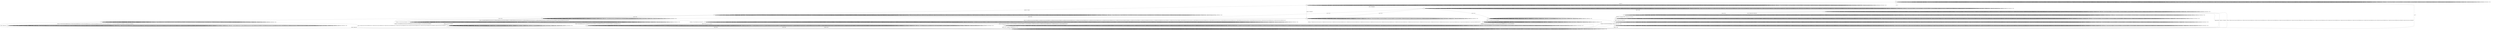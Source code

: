 digraph g {
	edge [lblstyle="above, sloped"];
	s0 [shape="circle" label="0@[()]"];
	s1 [shape="circle" label="1@[()]"];
	s2 [shape="circle" label="2@[()]"];
	s3 [shape="circle" label="3@[()]"];
	s4 [shape="circle" label="4@[()]"];
	s5 [shape="circle" label="5@[()]"];
	s6 [shape="circle" label="6@[()]"];
	s7 [shape="circle" label="7@[()]"];
	s8 [shape="circle" label="8@[()]"];
	s9 [shape="circle" label="9@[()]"];
	s10 [shape="circle" label="10@[()]"];
	s11 [shape="circle" label="11@[()]"];
	s12 [shape="circle" label="12@[()]"];
	s13 [shape="circle" label="13@[()]"];
	s14 [shape="circle" label="14@[()]"];
	s15 [shape="circle" label="15@[()]"];
	s16 [shape="circle" label="16@[()]"];
	s17 [shape="circle" label="17@[()]"];
	s18 [shape="circle" label="18@[()]"];
	s19 [shape="circle" label="19@[()]"];
	s20 [shape="circle" label="20@[()]"];
	s0 -> s0 [label="commandMsg / 1 [((Command))]"];
	s0 -> s0 [label="end / 1 [()]"];
	s0 -> s0 [label="highLevel / 1 [((High))]"];
	s0 -> s0 [label="isLowStop / 1 [((Low))]"];
	s0 -> s0 [label="isMethaneStop / 1 [((MethaneDetect))]"];
	s0 -> s0 [label="isNotReady / 1 [((High))]"];
	s0 -> s0 [label="isNotRunning / 1 [((Low and not Start and not Stop and not MethaneDetect) or (Low and not Start and not Stop and MethaneDetect) or (Low and not Start and Stop and not MethaneDetect) or (Low and not Start and Stop and MethaneDetect and not Low) or (Low and not Start and Stop and MethaneDetect and Start) or (Low and Start and not Stop and not MethaneDetect) or (Low and Start and not Stop and MethaneDetect and not Low) or (Low and Start and not Stop and MethaneDetect and Stop) or (Low and Start and Stop and not MethaneDetect and not Low) or (Low and Start and Stop and not MethaneDetect and MethaneDetect) or (Low and Start and Stop and MethaneDetect) or (MethaneDetect and not Start and not Stop and not Low) or (MethaneDetect and not Start and Stop and not MethaneDetect and not Low) or (MethaneDetect and not Start and Stop and not Low) or (MethaneDetect and Start and not Stop and not MethaneDetect and not Low) or (MethaneDetect and Start and not Stop and not Low) or (MethaneDetect and Start and Stop and not MethaneDetect and not Low) or (Start and not Stop and not MethaneDetect and not Low) or (Start and Stop and not Start and not MethaneDetect and not Low) or (Start and Stop and not MethaneDetect and not Low) or (Stop and not Start and not MethaneDetect and not Low))]"];
	s0 -> s0 [label="isReady / 1 [((High and not Start) or (High and Start))]"];
	s0 -> s0 [label="isRunning / 1 [((High and not Start and not Stop and not MethaneDetect and not Low) or (High and not Start and not Stop and not MethaneDetect and Low) or (High and not Start and not Stop and MethaneDetect and not Low) or (High and not Start and not Stop and MethaneDetect and Low) or (High and not Start and Stop and not MethaneDetect and not Low) or (High and not Start and Stop and not MethaneDetect and Low) or (High and not Start and Stop and MethaneDetect and not Low) or (High and not Start and Stop and MethaneDetect and Low and Start) or (High and Start and not Stop and not MethaneDetect and not Low) or (High and Start and not Stop and not MethaneDetect and Low) or (High and Start and not Stop and MethaneDetect and not Low) or (High and Start and not Stop and MethaneDetect and Low and Stop) or (High and Start and Stop and not MethaneDetect and not Low) or (High and Start and Stop and not MethaneDetect and Low and MethaneDetect) or (High and Start and Stop and Low and MethaneDetect))]"];
	s0 -> s0 [label="isStopped / 1 [((High))]"];
	s0 -> s0 [label="levelMsg / 1 [((WaterRegulation))]"];
	s0 -> s0 [label="lowLevel / 1 [((Low))]"];
	s0 -> s0 [label="palarmMsg / 1 [((MethaneDetect))]"];
	s0 -> s0 [label="pumpStart / 1 [((High))]"];
	s0 -> s0 [label="pumpStop / 1 [((Low and not Stop and not MethaneDetect) or (Low and not Stop and MethaneDetect) or (Low and Stop and not MethaneDetect) or (Low and Stop and MethaneDetect) or (MethaneDetect and not Stop and not Low) or (MethaneDetect and Stop and not MethaneDetect and not Low) or (MethaneDetect and Stop and not Low) or (Stop and not MethaneDetect and not Low))]"];
	s0 -> s1 [label="receiveMsg / 0 [()]"];
	s0 -> s0 [label="setLowStop / 1 [((Low))]"];
	s0 -> s0 [label="setMethaneStop / 1 [((MethaneDetect))]"];
	s0 -> s0 [label="setReady / 1 [((High and not Start) or (High and Start))]"];
	s0 -> s0 [label="setRunning / 1 [((High))]"];
	s0 -> s0 [label="setStop / 1 [((Stop))]"];
	s0 -> s0 [label="startCmd / 1 [((Start))]"];
	s0 -> s0 [label="stopCmd / 1 [((Stop))]"];
	s1 -> s2 [label="commandMsg / 0 [((Command))]"];
	s1 -> s1 [label="end / 1 [()]"];
	s1 -> s1 [label="highLevel / 1 [((High))]"];
	s1 -> s1 [label="isLowStop / 1 [((Low))]"];
	s1 -> s1 [label="isMethaneStop / 1 [((MethaneDetect))]"];
	s1 -> s1 [label="isNotReady / 1 [((High))]"];
	s1 -> s1 [label="isNotRunning / 1 [((Low and not Start and not Stop and not MethaneDetect) or (Low and not Start and not Stop and MethaneDetect) or (Low and not Start and Stop and not MethaneDetect) or (Low and not Start and Stop and MethaneDetect and not Low) or (Low and not Start and Stop and MethaneDetect and Start) or (Low and Start and not Stop and not MethaneDetect) or (Low and Start and not Stop and MethaneDetect and not Low) or (Low and Start and not Stop and MethaneDetect and Stop) or (Low and Start and Stop and not MethaneDetect and not Low) or (Low and Start and Stop and not MethaneDetect and MethaneDetect) or (Low and Start and Stop and MethaneDetect) or (MethaneDetect and not Start and not Stop and not Low) or (MethaneDetect and not Start and Stop and not MethaneDetect and not Low) or (MethaneDetect and not Start and Stop and not Low) or (MethaneDetect and Start and not Stop and not MethaneDetect and not Low) or (MethaneDetect and Start and not Stop and not Low) or (MethaneDetect and Start and Stop and not MethaneDetect and not Low) or (Start and not Stop and not MethaneDetect and not Low) or (Start and Stop and not Start and not MethaneDetect and not Low) or (Start and Stop and not MethaneDetect and not Low) or (Stop and not Start and not MethaneDetect and not Low))]"];
	s1 -> s1 [label="isReady / 1 [((High and not Start) or (High and Start))]"];
	s1 -> s1 [label="isRunning / 1 [((High and not Start and not Stop and not MethaneDetect and not Low) or (High and not Start and not Stop and not MethaneDetect and Low) or (High and not Start and not Stop and MethaneDetect and not Low) or (High and not Start and not Stop and MethaneDetect and Low) or (High and not Start and Stop and not MethaneDetect and not Low) or (High and not Start and Stop and not MethaneDetect and Low) or (High and not Start and Stop and MethaneDetect and not Low) or (High and not Start and Stop and MethaneDetect and Low and Start) or (High and Start and not Stop and not MethaneDetect and not Low) or (High and Start and not Stop and not MethaneDetect and Low) or (High and Start and not Stop and MethaneDetect and not Low) or (High and Start and not Stop and MethaneDetect and Low and Stop) or (High and Start and Stop and not MethaneDetect and not Low) or (High and Start and Stop and not MethaneDetect and Low and MethaneDetect) or (High and Start and Stop and Low and MethaneDetect))]"];
	s1 -> s1 [label="isStopped / 1 [((High))]"];
	s1 -> s3 [label="levelMsg / 0 [((WaterRegulation))]"];
	s1 -> s1 [label="lowLevel / 1 [((Low))]"];
	s1 -> s4 [label="palarmMsg / 0 [((MethaneDetect))]"];
	s1 -> s1 [label="pumpStart / 1 [((High))]"];
	s1 -> s1 [label="pumpStop / 1 [((Low and not Stop and not MethaneDetect) or (Low and not Stop and MethaneDetect) or (Low and Stop and not MethaneDetect) or (Low and Stop and MethaneDetect) or (MethaneDetect and not Stop and not Low) or (MethaneDetect and Stop and not MethaneDetect and not Low) or (MethaneDetect and Stop and not Low) or (Stop and not MethaneDetect and not Low))]"];
	s1 -> s1 [label="receiveMsg / 1 [()]"];
	s1 -> s1 [label="setLowStop / 1 [((Low))]"];
	s1 -> s1 [label="setMethaneStop / 1 [((MethaneDetect))]"];
	s1 -> s1 [label="setReady / 1 [((High and not Start) or (High and Start))]"];
	s1 -> s1 [label="setRunning / 1 [((High))]"];
	s1 -> s1 [label="setStop / 1 [((Stop))]"];
	s1 -> s1 [label="startCmd / 1 [((Start))]"];
	s1 -> s1 [label="stopCmd / 1 [((Stop))]"];
	s2 -> s2 [label="commandMsg / 1 [((Command))]"];
	s2 -> s2 [label="end / 1 [()]"];
	s2 -> s2 [label="highLevel / 1 [((High))]"];
	s2 -> s2 [label="isLowStop / 1 [((Low))]"];
	s2 -> s2 [label="isMethaneStop / 1 [((MethaneDetect))]"];
	s2 -> s2 [label="isNotReady / 1 [((High))]"];
	s2 -> s2 [label="isNotRunning / 1 [((Start and not Stop and not MethaneDetect and not Low) or (Start and not Stop and not MethaneDetect and Low) or (Start and not Stop and MethaneDetect and not Low) or (Start and not Stop and MethaneDetect and Low and Stop) or (Start and Stop and not Start and not MethaneDetect and not Low) or (Start and Stop and not Start and not MethaneDetect and Low) or (Start and Stop and not Start and MethaneDetect and not Low) or (Start and Stop and not Start and MethaneDetect and Low) or (Start and Stop and not MethaneDetect and not Low) or (Start and Stop and not MethaneDetect and Low and MethaneDetect) or (Start and Stop and Low and MethaneDetect) or (Stop and not Start and not MethaneDetect and not Low) or (Stop and not Start and not MethaneDetect and Low) or (Stop and not Start and MethaneDetect and not Low))]"];
	s2 -> s2 [label="isReady / 1 [((High and Start) or (High and not Start))]"];
	s2 -> s2 [label="isRunning / 1 [((High and Start and not Stop and not MethaneDetect and not Low) or (High and Start and not Stop and not MethaneDetect and Low) or (High and Start and not Stop and MethaneDetect and not Low) or (High and Start and not Stop and MethaneDetect and Low and Stop) or (High and Start and Stop and not Start and not MethaneDetect and not Low) or (High and Start and Stop and not Start and not MethaneDetect and Low) or (High and Start and Stop and not Start and MethaneDetect and not Low) or (High and Start and Stop and not Start and MethaneDetect and Low) or (High and Start and Stop and not MethaneDetect and not Low) or (High and Start and Stop and not MethaneDetect and Low and MethaneDetect) or (High and Start and Stop and Low and MethaneDetect) or (High and Stop and not Start and not MethaneDetect and not Low) or (High and Stop and not Start and not MethaneDetect and Low) or (High and Stop and not Start and MethaneDetect and not Low))]"];
	s2 -> s2 [label="isStopped / 1 [((High))]"];
	s2 -> s2 [label="levelMsg / 1 [((WaterRegulation))]"];
	s2 -> s2 [label="lowLevel / 1 [((Low))]"];
	s2 -> s2 [label="palarmMsg / 1 [((MethaneDetect))]"];
	s2 -> s2 [label="pumpStart / 1 [((High))]"];
	s2 -> s2 [label="pumpStop / 1 [((Stop and not MethaneDetect and not Low) or (Stop and not MethaneDetect and Low) or (Stop and MethaneDetect and not Stop and not Low) or (Stop and MethaneDetect and not Stop and Low) or (Stop and MethaneDetect and not Low) or (Stop and MethaneDetect and Low) or (MethaneDetect and not Stop and not Low) or (MethaneDetect and not Stop and Low and not MethaneDetect) or (Low and not Stop and not MethaneDetect))]"];
	s2 -> s2 [label="receiveMsg / 1 [()]"];
	s2 -> s2 [label="setLowStop / 1 [((Low))]"];
	s2 -> s2 [label="setMethaneStop / 1 [((MethaneDetect))]"];
	s2 -> s2 [label="setReady / 1 [((High and Start) or (High and not Start))]"];
	s2 -> s2 [label="setRunning / 1 [((High))]"];
	s2 -> s2 [label="setStop / 1 [((Stop))]"];
	s2 -> s5 [label="startCmd / 0 [((Start))]"];
	s2 -> s6 [label="stopCmd / 0 [((Stop))]"];
	s2 -> s4 [label="stopCmd / 0 [((Stop))]"];
	s3 -> s3 [label="commandMsg / 1 [((Command))]"];
	s3 -> s3 [label="end / 1 [()]"];
	s3 -> s0 [label="end / 0 [()]"];
	s3 -> s7 [label="highLevel / 0 [((High))]"];
	s3 -> s3 [label="isLowStop / 1 [((Low))]"];
	s3 -> s3 [label="isMethaneStop / 1 [((MethaneDetect))]"];
	s3 -> s3 [label="isNotReady / 1 [((High))]"];
	s3 -> s3 [label="isNotRunning / 1 [((Low and not Start and not Stop and not MethaneDetect) or (Low and not Start and not Stop and MethaneDetect) or (Low and not Start and Stop and not MethaneDetect) or (Low and not Start and Stop and MethaneDetect and not Low) or (Low and not Start and Stop and MethaneDetect and Start) or (Low and Start and not Stop and not MethaneDetect) or (Low and Start and not Stop and MethaneDetect and not Low) or (Low and Start and not Stop and MethaneDetect and Stop) or (Low and Start and Stop and not MethaneDetect and not Low) or (Low and Start and Stop and not MethaneDetect and MethaneDetect) or (Low and Start and Stop and MethaneDetect) or (MethaneDetect and not Start and not Stop and not Low) or (MethaneDetect and not Start and Stop and not MethaneDetect and not Low) or (MethaneDetect and not Start and Stop and not Low) or (MethaneDetect and Start and not Stop and not MethaneDetect and not Low) or (MethaneDetect and Start and not Stop and not Low) or (MethaneDetect and Start and Stop and not MethaneDetect and not Low) or (Start and not Stop and not MethaneDetect and not Low) or (Start and Stop and not Start and not MethaneDetect and not Low) or (Start and Stop and not MethaneDetect and not Low) or (Stop and not Start and not MethaneDetect and not Low))]"];
	s3 -> s3 [label="isReady / 1 [((High and not Start) or (High and Start))]"];
	s3 -> s3 [label="isRunning / 1 [((High and not Start and not Stop and not MethaneDetect and not Low) or (High and not Start and not Stop and not MethaneDetect and Low) or (High and not Start and not Stop and MethaneDetect and not Low) or (High and not Start and not Stop and MethaneDetect and Low) or (High and not Start and Stop and not MethaneDetect and not Low) or (High and not Start and Stop and not MethaneDetect and Low) or (High and not Start and Stop and MethaneDetect and not Low) or (High and not Start and Stop and MethaneDetect and Low and Start) or (High and Start and not Stop and not MethaneDetect and not Low) or (High and Start and not Stop and not MethaneDetect and Low) or (High and Start and not Stop and MethaneDetect and not Low) or (High and Start and not Stop and MethaneDetect and Low and Stop) or (High and Start and Stop and not MethaneDetect and not Low) or (High and Start and Stop and not MethaneDetect and Low and MethaneDetect) or (High and Start and Stop and Low and MethaneDetect))]"];
	s3 -> s3 [label="isStopped / 1 [((High))]"];
	s3 -> s3 [label="levelMsg / 1 [((WaterRegulation))]"];
	s3 -> s6 [label="lowLevel / 0 [((Low))]"];
	s3 -> s8 [label="lowLevel / 0 [((Low))]"];
	s3 -> s4 [label="lowLevel / 0 [((Low))]"];
	s3 -> s3 [label="palarmMsg / 1 [((MethaneDetect))]"];
	s3 -> s3 [label="pumpStart / 1 [((High))]"];
	s3 -> s3 [label="pumpStop / 1 [((Low and not Stop and not MethaneDetect) or (Low and not Stop and MethaneDetect) or (Low and Stop and not MethaneDetect) or (Low and Stop and MethaneDetect) or (MethaneDetect and not Stop and not Low) or (MethaneDetect and Stop and not MethaneDetect and not Low) or (MethaneDetect and Stop and not Low) or (Stop and not MethaneDetect and not Low))]"];
	s3 -> s3 [label="receiveMsg / 1 [()]"];
	s3 -> s3 [label="setLowStop / 1 [((Low))]"];
	s3 -> s3 [label="setMethaneStop / 1 [((MethaneDetect))]"];
	s3 -> s3 [label="setReady / 1 [((High and not Start) or (High and Start))]"];
	s3 -> s3 [label="setRunning / 1 [((High))]"];
	s3 -> s3 [label="setStop / 1 [((Stop))]"];
	s3 -> s3 [label="startCmd / 1 [((Start))]"];
	s3 -> s3 [label="stopCmd / 1 [((Stop))]"];
	s4 -> s4 [label="commandMsg / 1 [((Command))]"];
	s4 -> s4 [label="end / 1 [()]"];
	s4 -> s4 [label="highLevel / 1 [((High))]"];
	s4 -> s4 [label="isLowStop / 1 [((Low))]"];
	s4 -> s4 [label="isMethaneStop / 1 [((MethaneDetect))]"];
	s4 -> s4 [label="isNotReady / 1 [((High))]"];
	s4 -> s10 [label="isNotRunning / 0 [((MethaneDetect and not Start and not Stop and not Low) or (MethaneDetect and not Start and not Stop and Low) or (MethaneDetect and not Start and Stop and not MethaneDetect and not Low) or (MethaneDetect and not Start and Stop and not MethaneDetect and Low) or (MethaneDetect and not Start and Stop and not Low) or (MethaneDetect and not Start and Stop and Low and Start) or (MethaneDetect and Start and Stop and not MethaneDetect and not Low) or (MethaneDetect and Start and Stop and not MethaneDetect and Low) or (MethaneDetect and Start and Stop and not Stop and not Low) or (MethaneDetect and Start and Stop and not Stop and Low) or (MethaneDetect and Start and Stop and Low) or (MethaneDetect and Start and not Stop and not Low) or (Stop and not Start and not MethaneDetect and not Low) or (Stop and not Start and not MethaneDetect and Low) or (Stop and Start and not MethaneDetect and not Low))]"];
	s4 -> s9 [label="isNotRunning / 0 [((Low and not Start and not Stop and not MethaneDetect) or (Low and Start and not Stop and not MethaneDetect))]"];
	s4 -> s4 [label="isReady / 1 [((High and not Start) or (High and Start))]"];
	s4 -> s11 [label="isRunning / 0 [((Low and High and not Start and not Stop and not MethaneDetect) or (Low and High and not Start and not Stop and MethaneDetect) or (Low and High and not Start and Stop and not MethaneDetect) or (Low and High and not Start and Stop and MethaneDetect and not Low) or (Low and High and not Start and Stop and MethaneDetect and Start) or (Low and High and Start and Stop and not MethaneDetect and not Low) or (Low and High and Start and Stop and not MethaneDetect and not Stop) or (Low and High and Start and Stop and not MethaneDetect and MethaneDetect) or (Low and High and Start and Stop and MethaneDetect) or (Low and High and Start and MethaneDetect and not Stop and not Low) or (Low and High and Start and MethaneDetect and not Stop and not MethaneDetect) or (Low and High and Start and not Stop and not MethaneDetect) or (High and MethaneDetect and not Start and not Stop and not Low) or (High and MethaneDetect and not Start and Stop and not MethaneDetect and not Low) or (High and MethaneDetect and not Start and Stop and not Low) or (High and MethaneDetect and Start and Stop and not MethaneDetect and not Low) or (High and MethaneDetect and Start and Stop and not Stop and not Low) or (High and MethaneDetect and Start and not Stop and not Low) or (High and Stop and not Start and not MethaneDetect and not Low) or (High and Stop and Start and not MethaneDetect and not Low))]"];
	s4 -> s4 [label="isStopped / 1 [((High))]"];
	s4 -> s4 [label="levelMsg / 1 [((WaterRegulation))]"];
	s4 -> s4 [label="lowLevel / 1 [((Low))]"];
	s4 -> s4 [label="palarmMsg / 1 [((MethaneDetect))]"];
	s4 -> s4 [label="pumpStart / 1 [((High))]"];
	s4 -> s4 [label="pumpStop / 1 [((Low and not Stop and not MethaneDetect) or (Low and not Stop and MethaneDetect) or (Low and Stop and not MethaneDetect) or (Low and Stop and MethaneDetect) or (MethaneDetect and not Stop and not Low) or (MethaneDetect and Stop and not MethaneDetect and not Low) or (MethaneDetect and Stop and not Low) or (Stop and not MethaneDetect and not Low))]"];
	s4 -> s4 [label="receiveMsg / 1 [()]"];
	s4 -> s4 [label="setLowStop / 1 [((Low))]"];
	s4 -> s4 [label="setMethaneStop / 1 [((MethaneDetect))]"];
	s4 -> s4 [label="setReady / 1 [((High and not Start) or (High and Start))]"];
	s4 -> s4 [label="setRunning / 1 [((High))]"];
	s4 -> s4 [label="setStop / 1 [((Stop))]"];
	s4 -> s4 [label="startCmd / 1 [((Start))]"];
	s4 -> s4 [label="stopCmd / 1 [((Stop))]"];
	s5 -> s5 [label="commandMsg / 1 [((Command))]"];
	s5 -> s5 [label="end / 1 [()]"];
	s5 -> s5 [label="highLevel / 1 [((High))]"];
	s5 -> s5 [label="isLowStop / 1 [((Low))]"];
	s5 -> s5 [label="isMethaneStop / 1 [((MethaneDetect))]"];
	s5 -> s5 [label="isNotReady / 1 [((High))]"];
	s5 -> s12 [label="isNotRunning / 0 [((Start and not Stop and not MethaneDetect and not Low) or (Start and not Stop and not MethaneDetect and Low) or (Start and not Stop and MethaneDetect and not Low) or (Start and not Stop and MethaneDetect and Low and Stop) or (Start and Stop and not MethaneDetect and not Low) or (Start and Stop and not MethaneDetect and Low and MethaneDetect) or (Start and Stop and Low and MethaneDetect))]"];
	s5 -> s9 [label="isReady / 0 [((High and Start))]"];
	s5 -> s9 [label="isRunning / 0 [((High and Start and not Stop and not MethaneDetect and not Low) or (High and Start and not Stop and not MethaneDetect and Low) or (High and Start and not Stop and MethaneDetect and not Low) or (High and Start and not Stop and MethaneDetect and Low and Stop) or (High and Start and Stop and not MethaneDetect and not Low) or (High and Start and Stop and not MethaneDetect and Low and MethaneDetect) or (High and Start and Stop and Low and MethaneDetect))]"];
	s5 -> s5 [label="isStopped / 1 [((High))]"];
	s5 -> s5 [label="levelMsg / 1 [((WaterRegulation))]"];
	s5 -> s5 [label="lowLevel / 1 [((Low))]"];
	s5 -> s5 [label="palarmMsg / 1 [((MethaneDetect))]"];
	s5 -> s5 [label="pumpStart / 1 [((High))]"];
	s5 -> s5 [label="pumpStop / 1 [((Stop and not MethaneDetect and not Low) or (Stop and not MethaneDetect and Low and not Stop) or (Stop and not MethaneDetect and Low and MethaneDetect) or (Stop and MethaneDetect and not Stop and not Low) or (Stop and MethaneDetect and not Stop and Low) or (Stop and MethaneDetect and Low) or (MethaneDetect and not Stop and not Low) or (MethaneDetect and not Stop and Low and not MethaneDetect) or (Low and not Stop and not MethaneDetect))]"];
	s5 -> s5 [label="receiveMsg / 1 [()]"];
	s5 -> s5 [label="setLowStop / 1 [((Low))]"];
	s5 -> s5 [label="setMethaneStop / 1 [((MethaneDetect))]"];
	s5 -> s5 [label="setReady / 1 [((High and Start))]"];
	s5 -> s5 [label="setRunning / 1 [((High))]"];
	s5 -> s5 [label="setStop / 1 [((Stop))]"];
	s5 -> s5 [label="startCmd / 1 [((Start))]"];
	s5 -> s5 [label="stopCmd / 1 [((Stop))]"];
	s6 -> s6 [label="commandMsg / 1 [((Command))]"];
	s6 -> s6 [label="end / 1 [()]"];
	s6 -> s6 [label="highLevel / 1 [((High))]"];
	s6 -> s6 [label="isLowStop / 1 [((Low))]"];
	s6 -> s6 [label="isMethaneStop / 1 [((MethaneDetect))]"];
	s6 -> s6 [label="isNotReady / 1 [((High))]"];
	s6 -> s13 [label="isNotRunning / 0 [((Stop and MethaneDetect and not Start and not Low))]"];
	s6 -> s14 [label="isNotRunning / 0 [((Low and Start and Stop and MethaneDetect))]"];
	s6 -> s9 [label="isNotRunning / 0 [((Low and MethaneDetect and not Start and not Stop) or (Low and MethaneDetect and not Start and Stop and not MethaneDetect) or (Low and Stop and not Start and not MethaneDetect))]"];
	s6 -> s6 [label="isReady / 1 [((High and not Start) or (High and Start))]"];
	s6 -> s15 [label="isRunning / 0 [((Low and High and MethaneDetect and not Start and not Stop) or (Low and High and MethaneDetect and not Start and Stop and not MethaneDetect) or (Low and High and MethaneDetect and not Start and Stop and not Low) or (Low and High and MethaneDetect and not Start and Stop and Start) or (Low and High and MethaneDetect and Start and Stop) or (Low and High and Stop and not Start and not MethaneDetect) or (High and Stop and MethaneDetect and not Start and not Low))]"];
	s6 -> s6 [label="isStopped / 1 [((High))]"];
	s6 -> s6 [label="levelMsg / 1 [((WaterRegulation))]"];
	s6 -> s6 [label="lowLevel / 1 [((Low))]"];
	s6 -> s6 [label="palarmMsg / 1 [((MethaneDetect))]"];
	s6 -> s6 [label="pumpStart / 1 [((High))]"];
	s6 -> s6 [label="pumpStop / 1 [((Low and MethaneDetect and not Stop) or (Low and MethaneDetect and Stop) or (Low and Stop and not MethaneDetect) or (Stop and MethaneDetect and not Low))]"];
	s6 -> s6 [label="receiveMsg / 1 [()]"];
	s6 -> s6 [label="setLowStop / 1 [((Low))]"];
	s6 -> s6 [label="setMethaneStop / 1 [((MethaneDetect))]"];
	s6 -> s6 [label="setReady / 1 [((High and not Start) or (High and Start))]"];
	s6 -> s6 [label="setRunning / 1 [((High))]"];
	s6 -> s6 [label="setStop / 1 [((Stop))]"];
	s6 -> s6 [label="startCmd / 1 [((Start))]"];
	s6 -> s6 [label="stopCmd / 1 [((Stop))]"];
	s7 -> s7 [label="commandMsg / 1 [((Command))]"];
	s7 -> s7 [label="end / 1 [()]"];
	s7 -> s7 [label="highLevel / 1 [((High))]"];
	s7 -> s16 [label="isLowStop / 0 [((Low))]"];
	s7 -> s9 [label="isMethaneStop / 0 [((MethaneDetect))]"];
	s7 -> s7 [label="isNotReady / 1 [((High))]"];
	s7 -> s7 [label="isNotRunning / 1 [((Low and not Start and not Stop and not MethaneDetect) or (Low and not Start and not Stop and MethaneDetect) or (Low and not Start and Stop and not MethaneDetect) or (Low and not Start and Stop and MethaneDetect and not Low) or (Low and not Start and Stop and MethaneDetect and Start) or (Low and Start and not Stop and not MethaneDetect) or (Low and Start and not Stop and MethaneDetect and not Low) or (Low and Start and not Stop and MethaneDetect and Stop) or (Low and Start and Stop and not MethaneDetect and not Low) or (Low and Start and Stop and not MethaneDetect and MethaneDetect) or (Low and Start and Stop and MethaneDetect) or (MethaneDetect and not Start and not Stop and not Low) or (MethaneDetect and not Start and Stop and not MethaneDetect and not Low) or (MethaneDetect and not Start and Stop and not Low) or (MethaneDetect and Start and not Stop and not MethaneDetect and not Low) or (MethaneDetect and Start and not Stop and not Low) or (MethaneDetect and Start and Stop and not MethaneDetect and not Low) or (Start and not Stop and not MethaneDetect and not Low) or (Start and Stop and not Start and not MethaneDetect and not Low) or (Start and Stop and not MethaneDetect and not Low) or (Stop and not Start and not MethaneDetect and not Low))]"];
	s7 -> s16 [label="isReady / 0 [((High and not Start) or (High and Start))]"];
	s7 -> s9 [label="isRunning / 0 [((High and not Start and not Stop and not MethaneDetect and not Low) or (High and not Start and not Stop and not MethaneDetect and Low) or (High and not Start and not Stop and MethaneDetect and not Low) or (High and not Start and not Stop and MethaneDetect and Low) or (High and not Start and Stop and not MethaneDetect and not Low) or (High and not Start and Stop and not MethaneDetect and Low) or (High and not Start and Stop and MethaneDetect and not Low) or (High and not Start and Stop and MethaneDetect and Low and Start) or (High and Start and not Stop and not MethaneDetect and not Low) or (High and Start and not Stop and not MethaneDetect and Low) or (High and Start and not Stop and MethaneDetect and not Low) or (High and Start and not Stop and MethaneDetect and Low and Stop) or (High and Start and Stop and not MethaneDetect and not Low) or (High and Start and Stop and not MethaneDetect and Low and MethaneDetect) or (High and Start and Stop and Low and MethaneDetect))]"];
	s7 -> s9 [label="isStopped / 0 [((High))]"];
	s7 -> s7 [label="levelMsg / 1 [((WaterRegulation))]"];
	s7 -> s7 [label="lowLevel / 1 [((Low))]"];
	s7 -> s7 [label="palarmMsg / 1 [((MethaneDetect))]"];
	s7 -> s7 [label="pumpStart / 1 [((High))]"];
	s7 -> s7 [label="pumpStop / 1 [((Low and not Stop and not MethaneDetect) or (Low and not Stop and MethaneDetect) or (Low and Stop and not MethaneDetect) or (Low and Stop and MethaneDetect) or (MethaneDetect and not Stop and not Low) or (MethaneDetect and Stop and not MethaneDetect and not Low) or (MethaneDetect and Stop and not Low) or (Stop and not MethaneDetect and not Low))]"];
	s7 -> s7 [label="receiveMsg / 1 [()]"];
	s7 -> s7 [label="setLowStop / 1 [((Low))]"];
	s7 -> s7 [label="setMethaneStop / 1 [((MethaneDetect))]"];
	s7 -> s7 [label="setReady / 1 [((High and not Start) or (High and Start))]"];
	s7 -> s7 [label="setRunning / 1 [((High))]"];
	s7 -> s7 [label="setStop / 1 [((Stop))]"];
	s7 -> s7 [label="startCmd / 1 [((Start))]"];
	s7 -> s7 [label="stopCmd / 1 [((Stop))]"];
	s8 -> s8 [label="commandMsg / 1 [((Command))]"];
	s8 -> s8 [label="end / 1 [()]"];
	s8 -> s8 [label="highLevel / 1 [((High))]"];
	s8 -> s8 [label="isLowStop / 1 [((Low))]"];
	s8 -> s8 [label="isMethaneStop / 1 [((MethaneDetect))]"];
	s8 -> s8 [label="isNotReady / 1 [((High))]"];
	s8 -> s9 [label="isNotRunning / 0 [((Low and Start and Stop and MethaneDetect))]"];
	s8 -> s8 [label="isReady / 1 [((High and Start))]"];
	s8 -> s20 [label="isRunning / 0 [((Low and High and Start and Stop and MethaneDetect))]"];
	s8 -> s8 [label="isStopped / 1 [((High))]"];
	s8 -> s8 [label="levelMsg / 1 [((WaterRegulation))]"];
	s8 -> s8 [label="lowLevel / 1 [((Low))]"];
	s8 -> s8 [label="palarmMsg / 1 [((MethaneDetect))]"];
	s8 -> s8 [label="pumpStart / 1 [((High))]"];
	s8 -> s8 [label="pumpStop / 1 [((Low and Stop and MethaneDetect))]"];
	s8 -> s8 [label="receiveMsg / 1 [()]"];
	s8 -> s8 [label="setLowStop / 1 [((Low))]"];
	s8 -> s8 [label="setMethaneStop / 1 [((MethaneDetect))]"];
	s8 -> s8 [label="setReady / 1 [((High and Start))]"];
	s8 -> s8 [label="setRunning / 1 [((High))]"];
	s8 -> s8 [label="setStop / 1 [((Stop))]"];
	s8 -> s8 [label="startCmd / 1 [((Start))]"];
	s8 -> s8 [label="stopCmd / 1 [((Stop))]"];
	s9 -> s9 [label="commandMsg / 1 [((Command))]"];
	s9 -> s0 [label="end / 0 [()]"];
	s9 -> s9 [label="highLevel / 1 [((High))]"];
	s9 -> s9 [label="isLowStop / 1 [((Low))]"];
	s9 -> s9 [label="isMethaneStop / 1 [((MethaneDetect))]"];
	s9 -> s9 [label="isNotReady / 1 [((High))]"];
	s9 -> s9 [label="isNotRunning / 1 [((Low and not Start and not Stop and not MethaneDetect) or (Low and not Start and not Stop and MethaneDetect) or (Low and not Start and Stop and not MethaneDetect) or (Low and not Start and Stop and MethaneDetect and not Low) or (Low and not Start and Stop and MethaneDetect and Start) or (Low and Start and not Stop and not MethaneDetect) or (Low and Start and not Stop and MethaneDetect and not Low) or (Low and Start and not Stop and MethaneDetect and Stop) or (Low and Start and Stop and not MethaneDetect and not Low) or (Low and Start and Stop and not MethaneDetect and MethaneDetect) or (Low and Start and Stop and MethaneDetect) or (MethaneDetect and not Start and not Stop and not Low) or (MethaneDetect and not Start and Stop and not MethaneDetect and not Low) or (MethaneDetect and not Start and Stop and not Low) or (MethaneDetect and Start and not Stop and not MethaneDetect and not Low) or (MethaneDetect and Start and not Stop and not Low) or (MethaneDetect and Start and Stop and not MethaneDetect and not Low) or (Start and not Stop and not MethaneDetect and not Low) or (Start and Stop and not Start and not MethaneDetect and not Low) or (Start and Stop and not MethaneDetect and not Low) or (Stop and not Start and not MethaneDetect and not Low))]"];
	s9 -> s9 [label="isReady / 1 [((High and not Start) or (High and Start))]"];
	s9 -> s9 [label="isRunning / 1 [((High and not Start and not Stop and not MethaneDetect and not Low) or (High and not Start and not Stop and not MethaneDetect and Low) or (High and not Start and not Stop and MethaneDetect and not Low) or (High and not Start and not Stop and MethaneDetect and Low) or (High and not Start and Stop and not MethaneDetect and not Low) or (High and not Start and Stop and not MethaneDetect and Low) or (High and not Start and Stop and MethaneDetect and not Low) or (High and not Start and Stop and MethaneDetect and Low and Start) or (High and Start and not Stop and not MethaneDetect and not Low) or (High and Start and not Stop and not MethaneDetect and Low) or (High and Start and not Stop and MethaneDetect and not Low) or (High and Start and not Stop and MethaneDetect and Low and Stop) or (High and Start and Stop and not MethaneDetect and not Low) or (High and Start and Stop and not MethaneDetect and Low and MethaneDetect) or (High and Start and Stop and Low and MethaneDetect))]"];
	s9 -> s9 [label="isStopped / 1 [((High))]"];
	s9 -> s9 [label="levelMsg / 1 [((WaterRegulation))]"];
	s9 -> s9 [label="lowLevel / 1 [((Low))]"];
	s9 -> s9 [label="palarmMsg / 1 [((MethaneDetect))]"];
	s9 -> s9 [label="pumpStart / 1 [((High))]"];
	s9 -> s9 [label="pumpStop / 1 [((Low and not Stop and not MethaneDetect) or (Low and not Stop and MethaneDetect) or (Low and Stop and not MethaneDetect) or (Low and Stop and MethaneDetect) or (MethaneDetect and not Stop and not Low) or (MethaneDetect and Stop and not MethaneDetect and not Low) or (MethaneDetect and Stop and not Low) or (Stop and not MethaneDetect and not Low))]"];
	s9 -> s9 [label="receiveMsg / 1 [()]"];
	s9 -> s9 [label="setLowStop / 1 [((Low))]"];
	s9 -> s9 [label="setMethaneStop / 1 [((MethaneDetect))]"];
	s9 -> s9 [label="setReady / 1 [((High and not Start) or (High and Start))]"];
	s9 -> s9 [label="setRunning / 1 [((High))]"];
	s9 -> s9 [label="setStop / 1 [((Stop))]"];
	s9 -> s9 [label="startCmd / 1 [((Start))]"];
	s9 -> s9 [label="stopCmd / 1 [((Stop))]"];
	s10 -> s10 [label="commandMsg / 1 [((Command))]"];
	s10 -> s10 [label="end / 1 [()]"];
	s10 -> s10 [label="highLevel / 1 [((High))]"];
	s10 -> s10 [label="isLowStop / 1 [((Low))]"];
	s10 -> s10 [label="isMethaneStop / 1 [((MethaneDetect))]"];
	s10 -> s10 [label="isNotReady / 1 [((High))]"];
	s10 -> s10 [label="isNotRunning / 1 [((Low and not Start and not Stop and not MethaneDetect) or (Low and not Start and not Stop and MethaneDetect) or (Low and not Start and Stop and not MethaneDetect) or (Low and not Start and Stop and MethaneDetect and not Low) or (Low and not Start and Stop and MethaneDetect and Start) or (Low and Start and Stop and not MethaneDetect and not Low) or (Low and Start and Stop and not MethaneDetect and MethaneDetect) or (Low and Start and Stop and MethaneDetect) or (Low and Start and MethaneDetect and not Stop and not Low) or (MethaneDetect and not Start and not Stop and not Low) or (MethaneDetect and not Start and Stop and not MethaneDetect and not Low) or (MethaneDetect and not Start and Stop and not Low) or (MethaneDetect and Start and Stop and not MethaneDetect and not Low) or (MethaneDetect and Start and Stop and not Stop and not Low) or (MethaneDetect and Start and not Stop and not Low) or (Stop and not Start and not MethaneDetect and not Low) or (Stop and Start and not MethaneDetect and not Low))]"];
	s10 -> s10 [label="isReady / 1 [((High and not Start) or (High and Start))]"];
	s10 -> s10 [label="isRunning / 1 [((Low and High and not Start and not Stop and not MethaneDetect) or (Low and High and not Start and not Stop and MethaneDetect) or (Low and High and not Start and Stop and not MethaneDetect) or (Low and High and not Start and Stop and MethaneDetect and not Low) or (Low and High and not Start and Stop and MethaneDetect and Start) or (Low and High and Start and Stop and not MethaneDetect and not Low) or (Low and High and Start and Stop and not MethaneDetect and MethaneDetect) or (Low and High and Start and Stop and MethaneDetect) or (Low and High and Start and MethaneDetect and not Stop and not Low) or (High and MethaneDetect and not Start and not Stop and not Low) or (High and MethaneDetect and not Start and Stop and not MethaneDetect and not Low) or (High and MethaneDetect and not Start and Stop and not Low) or (High and MethaneDetect and Start and Stop and not MethaneDetect and not Low) or (High and MethaneDetect and Start and Stop and not Stop and not Low) or (High and MethaneDetect and Start and not Stop and not Low) or (High and Stop and not Start and not MethaneDetect and not Low) or (High and Stop and Start and not MethaneDetect and not Low))]"];
	s10 -> s10 [label="isStopped / 1 [((High))]"];
	s10 -> s10 [label="levelMsg / 1 [((WaterRegulation))]"];
	s10 -> s10 [label="lowLevel / 1 [((Low))]"];
	s10 -> s10 [label="palarmMsg / 1 [((MethaneDetect))]"];
	s10 -> s10 [label="pumpStart / 1 [((High))]"];
	s10 -> s10 [label="pumpStop / 1 [((Low and not Stop and not MethaneDetect) or (Low and not Stop and MethaneDetect) or (Low and Stop and not MethaneDetect) or (Low and Stop and MethaneDetect) or (MethaneDetect and not Stop and not Low) or (MethaneDetect and Stop and not MethaneDetect and not Low) or (MethaneDetect and Stop and not Low) or (Stop and not MethaneDetect and not Low))]"];
	s10 -> s10 [label="receiveMsg / 1 [()]"];
	s10 -> s10 [label="setLowStop / 1 [((Low))]"];
	s10 -> s9 [label="setLowStop / 0 [((Low))]"];
	s10 -> s9 [label="setMethaneStop / 0 [((MethaneDetect))]"];
	s10 -> s10 [label="setReady / 1 [((High and not Start) or (High and Start))]"];
	s10 -> s10 [label="setRunning / 1 [((High))]"];
	s10 -> s9 [label="setStop / 0 [((Stop))]"];
	s10 -> s10 [label="setStop / 1 [((Stop))]"];
	s10 -> s10 [label="startCmd / 1 [((Start))]"];
	s10 -> s10 [label="stopCmd / 1 [((Stop))]"];
	s11 -> s11 [label="commandMsg / 1 [((Command))]"];
	s11 -> s11 [label="end / 1 [()]"];
	s11 -> s11 [label="highLevel / 1 [((High))]"];
	s11 -> s11 [label="isLowStop / 1 [((Low))]"];
	s11 -> s11 [label="isMethaneStop / 1 [((MethaneDetect))]"];
	s11 -> s11 [label="isNotReady / 1 [((High))]"];
	s11 -> s11 [label="isNotRunning / 1 [((Low and not Start and not Stop and not MethaneDetect) or (Low and not Start and not Stop and MethaneDetect) or (Low and not Start and Stop and not MethaneDetect) or (Low and not Start and Stop and MethaneDetect and not Low) or (Low and not Start and Stop and MethaneDetect and Start) or (Low and Start and Stop and not MethaneDetect and not Low) or (Low and Start and Stop and not MethaneDetect and not Stop) or (Low and Start and Stop and not MethaneDetect and MethaneDetect) or (Low and Start and Stop and MethaneDetect) or (Low and Start and MethaneDetect and not Stop and not Low) or (Low and Start and MethaneDetect and not Stop and not MethaneDetect) or (Low and Start and not Stop and not MethaneDetect) or (MethaneDetect and not Start and not Stop and not Low) or (MethaneDetect and not Start and Stop and not MethaneDetect and not Low) or (MethaneDetect and not Start and Stop and not Low) or (MethaneDetect and Start and Stop and not MethaneDetect and not Low) or (MethaneDetect and Start and Stop and not Stop and not Low) or (MethaneDetect and Start and not Stop and not Low) or (Stop and not Start and not MethaneDetect and not Low) or (Stop and Start and not MethaneDetect and not Low))]"];
	s11 -> s11 [label="isReady / 1 [((High and not Start) or (High and Start))]"];
	s11 -> s11 [label="isRunning / 1 [((Low and High and not Start and not Stop and not MethaneDetect) or (Low and High and not Start and not Stop and MethaneDetect) or (Low and High and not Start and Stop and not MethaneDetect) or (Low and High and not Start and Stop and MethaneDetect and not Low) or (Low and High and not Start and Stop and MethaneDetect and Start) or (Low and High and Start and Stop and not MethaneDetect and not Low) or (Low and High and Start and Stop and not MethaneDetect and not Stop) or (Low and High and Start and Stop and not MethaneDetect and MethaneDetect) or (Low and High and Start and Stop and MethaneDetect) or (Low and High and Start and MethaneDetect and not Stop and not Low) or (Low and High and Start and MethaneDetect and not Stop and not MethaneDetect) or (Low and High and Start and not Stop and not MethaneDetect) or (High and MethaneDetect and not Start and not Stop and not Low) or (High and MethaneDetect and not Start and Stop and not MethaneDetect and not Low) or (High and MethaneDetect and not Start and Stop and not Low) or (High and MethaneDetect and Start and Stop and not MethaneDetect and not Low) or (High and MethaneDetect and Start and Stop and not Stop and not Low) or (High and MethaneDetect and Start and not Stop and not Low) or (High and Stop and not Start and not MethaneDetect and not Low) or (High and Stop and Start and not MethaneDetect and not Low))]"];
	s11 -> s11 [label="isStopped / 1 [((High))]"];
	s11 -> s11 [label="levelMsg / 1 [((WaterRegulation))]"];
	s11 -> s11 [label="lowLevel / 1 [((Low))]"];
	s11 -> s11 [label="palarmMsg / 1 [((MethaneDetect))]"];
	s11 -> s11 [label="pumpStart / 1 [((High))]"];
	s11 -> s10 [label="pumpStop / 0 [((Low and not Stop and not MethaneDetect) or (Low and not Stop and MethaneDetect) or (Low and Stop and not MethaneDetect) or (Low and Stop and MethaneDetect) or (MethaneDetect and not Stop and not Low) or (MethaneDetect and Stop and not MethaneDetect and not Low) or (MethaneDetect and Stop and not Low) or (Stop and not MethaneDetect and not Low))]"];
	s11 -> s13 [label="pumpStop / 0 [((Low and not Stop and not MethaneDetect))]"];
	s11 -> s11 [label="receiveMsg / 1 [()]"];
	s11 -> s11 [label="setLowStop / 1 [((Low))]"];
	s11 -> s11 [label="setMethaneStop / 1 [((MethaneDetect))]"];
	s11 -> s11 [label="setReady / 1 [((High and not Start) or (High and Start))]"];
	s11 -> s11 [label="setRunning / 1 [((High))]"];
	s11 -> s11 [label="setStop / 1 [((Stop))]"];
	s11 -> s11 [label="startCmd / 1 [((Start))]"];
	s11 -> s11 [label="stopCmd / 1 [((Stop))]"];
	s12 -> s12 [label="commandMsg / 1 [((Command))]"];
	s12 -> s12 [label="end / 1 [()]"];
	s12 -> s12 [label="highLevel / 1 [((High))]"];
	s12 -> s12 [label="isLowStop / 1 [((Low))]"];
	s12 -> s12 [label="isMethaneStop / 1 [((MethaneDetect))]"];
	s12 -> s12 [label="isNotReady / 1 [((High))]"];
	s12 -> s12 [label="isNotRunning / 1 [((Start and not Stop and not MethaneDetect and not Low) or (Start and not Stop and not MethaneDetect and Low) or (Start and not Stop and MethaneDetect and not Low) or (Start and not Stop and MethaneDetect and Low and Stop) or (Start and Stop and not MethaneDetect and not Low) or (Start and Stop and not MethaneDetect and Low and MethaneDetect) or (Start and Stop and Low and MethaneDetect))]"];
	s12 -> s12 [label="isReady / 1 [((High and Start))]"];
	s12 -> s12 [label="isRunning / 1 [((High and Start and not Stop and not MethaneDetect and not Low) or (High and Start and not Stop and not MethaneDetect and Low) or (High and Start and not Stop and MethaneDetect and not Low) or (High and Start and not Stop and MethaneDetect and Low and Stop) or (High and Start and Stop and not MethaneDetect and not Low) or (High and Start and Stop and not MethaneDetect and Low and MethaneDetect) or (High and Start and Stop and Low and MethaneDetect))]"];
	s12 -> s12 [label="isStopped / 1 [((High))]"];
	s12 -> s12 [label="levelMsg / 1 [((WaterRegulation))]"];
	s12 -> s12 [label="lowLevel / 1 [((Low))]"];
	s12 -> s12 [label="palarmMsg / 1 [((MethaneDetect))]"];
	s12 -> s12 [label="pumpStart / 1 [((High))]"];
	s12 -> s12 [label="pumpStop / 1 [((Stop and not MethaneDetect and not Low) or (Stop and not MethaneDetect and Low and not Stop) or (Stop and not MethaneDetect and Low and MethaneDetect) or (Stop and MethaneDetect and not Stop and not Low) or (Stop and MethaneDetect and not Stop and Low) or (Stop and MethaneDetect and Low) or (MethaneDetect and not Stop and not Low) or (MethaneDetect and not Stop and Low and not MethaneDetect) or (Low and not Stop and not MethaneDetect))]"];
	s12 -> s12 [label="receiveMsg / 1 [()]"];
	s12 -> s12 [label="setLowStop / 1 [((Low))]"];
	s12 -> s12 [label="setMethaneStop / 1 [((MethaneDetect))]"];
	s12 -> s9 [label="setReady / 0 [((High and Start))]"];
	s12 -> s12 [label="setRunning / 1 [((High))]"];
	s12 -> s12 [label="setStop / 1 [((Stop))]"];
	s12 -> s12 [label="startCmd / 1 [((Start))]"];
	s12 -> s12 [label="stopCmd / 1 [((Stop))]"];
	s13 -> s13 [label="commandMsg / 1 [((Command))]"];
	s13 -> s13 [label="end / 1 [()]"];
	s13 -> s13 [label="highLevel / 1 [((High))]"];
	s13 -> s13 [label="isLowStop / 1 [((Low))]"];
	s13 -> s13 [label="isMethaneStop / 1 [((MethaneDetect))]"];
	s13 -> s13 [label="isNotReady / 1 [((High))]"];
	s13 -> s13 [label="isNotRunning / 1 [((Low and MethaneDetect and not Start and not Stop) or (Low and MethaneDetect and not Start and Stop and not MethaneDetect) or (Low and MethaneDetect and not Start and Stop and not Low) or (Low and MethaneDetect and not Start and Stop and Start) or (Low and MethaneDetect and Start and not Stop and not MethaneDetect) or (Low and MethaneDetect and Start and not Stop and Stop) or (Low and MethaneDetect and Start and Stop) or (Low and Start and not Stop and not MethaneDetect) or (Low and Start and Stop and not Start and not MethaneDetect) or (Low and Stop and not Start and not MethaneDetect) or (Stop and MethaneDetect and not Start and not Low))]"];
	s13 -> s13 [label="isReady / 1 [((High and not Start) or (High and Start))]"];
	s13 -> s13 [label="isRunning / 1 [((Low and High and MethaneDetect and not Start and not Stop) or (Low and High and MethaneDetect and not Start and Stop and not MethaneDetect) or (Low and High and MethaneDetect and not Start and Stop and not Low) or (Low and High and MethaneDetect and not Start and Stop and Start) or (Low and High and MethaneDetect and Start and not Stop and not MethaneDetect) or (Low and High and MethaneDetect and Start and not Stop and Stop) or (Low and High and MethaneDetect and Start and Stop) or (Low and High and Start and not Stop and not MethaneDetect) or (Low and High and Start and Stop and not Start and not MethaneDetect) or (Low and High and Stop and not Start and not MethaneDetect) or (High and Stop and MethaneDetect and not Start and not Low))]"];
	s13 -> s13 [label="isStopped / 1 [((High))]"];
	s13 -> s13 [label="levelMsg / 1 [((WaterRegulation))]"];
	s13 -> s13 [label="lowLevel / 1 [((Low))]"];
	s13 -> s13 [label="palarmMsg / 1 [((MethaneDetect))]"];
	s13 -> s13 [label="pumpStart / 1 [((High))]"];
	s13 -> s13 [label="pumpStop / 1 [((Low and MethaneDetect and not Stop) or (Low and MethaneDetect and Stop) or (Low and not Stop and not MethaneDetect) or (Low and Stop and not MethaneDetect) or (Stop and MethaneDetect and not Low))]"];
	s13 -> s13 [label="receiveMsg / 1 [()]"];
	s13 -> s9 [label="setLowStop / 0 [((Low))]"];
	s13 -> s13 [label="setMethaneStop / 1 [((MethaneDetect))]"];
	s13 -> s13 [label="setReady / 1 [((High and not Start) or (High and Start))]"];
	s13 -> s13 [label="setRunning / 1 [((High))]"];
	s13 -> s13 [label="setStop / 1 [((Stop))]"];
	s13 -> s9 [label="setStop / 0 [((Stop))]"];
	s13 -> s13 [label="startCmd / 1 [((Start))]"];
	s13 -> s13 [label="stopCmd / 1 [((Stop))]"];
	s14 -> s14 [label="commandMsg / 1 [((Command))]"];
	s14 -> s14 [label="end / 1 [()]"];
	s14 -> s14 [label="highLevel / 1 [((High))]"];
	s14 -> s14 [label="isLowStop / 1 [((Low))]"];
	s14 -> s14 [label="isMethaneStop / 1 [((MethaneDetect))]"];
	s14 -> s14 [label="isNotReady / 1 [((High))]"];
	s14 -> s14 [label="isNotRunning / 1 [((Low and Start and Stop and MethaneDetect))]"];
	s14 -> s14 [label="isReady / 1 [((High and Start))]"];
	s14 -> s14 [label="isRunning / 1 [((Low and High and Start and Stop and MethaneDetect))]"];
	s14 -> s14 [label="isStopped / 1 [((High))]"];
	s14 -> s14 [label="levelMsg / 1 [((WaterRegulation))]"];
	s14 -> s14 [label="lowLevel / 1 [((Low))]"];
	s14 -> s14 [label="palarmMsg / 1 [((MethaneDetect))]"];
	s14 -> s14 [label="pumpStart / 1 [((High))]"];
	s14 -> s14 [label="pumpStop / 1 [((Low and Stop and MethaneDetect))]"];
	s14 -> s14 [label="receiveMsg / 1 [()]"];
	s14 -> s14 [label="setLowStop / 1 [((Low))]"];
	s14 -> s14 [label="setMethaneStop / 1 [((MethaneDetect))]"];
	s14 -> s14 [label="setReady / 1 [((High and Start))]"];
	s14 -> s14 [label="setRunning / 1 [((High))]"];
	s14 -> s9 [label="setStop / 0 [((Stop))]"];
	s14 -> s14 [label="startCmd / 1 [((Start))]"];
	s14 -> s14 [label="stopCmd / 1 [((Stop))]"];
	s15 -> s15 [label="commandMsg / 1 [((Command))]"];
	s15 -> s15 [label="end / 1 [()]"];
	s15 -> s15 [label="highLevel / 1 [((High))]"];
	s15 -> s15 [label="isLowStop / 1 [((Low))]"];
	s15 -> s15 [label="isMethaneStop / 1 [((MethaneDetect))]"];
	s15 -> s15 [label="isNotReady / 1 [((High))]"];
	s15 -> s15 [label="isNotRunning / 1 [((Low and MethaneDetect and not Start and not Stop) or (Low and MethaneDetect and not Start and Stop and not MethaneDetect) or (Low and MethaneDetect and not Start and Stop and not Low) or (Low and MethaneDetect and not Start and Stop and Start) or (Low and MethaneDetect and Start and Stop) or (Low and Stop and not Start and not MethaneDetect) or (Stop and MethaneDetect and not Start and not Low))]"];
	s15 -> s15 [label="isReady / 1 [((High and not Start) or (High and Start))]"];
	s15 -> s15 [label="isRunning / 1 [((Low and High and MethaneDetect and not Start and not Stop) or (Low and High and MethaneDetect and not Start and Stop and not MethaneDetect) or (Low and High and MethaneDetect and not Start and Stop and not Low) or (Low and High and MethaneDetect and not Start and Stop and Start) or (Low and High and MethaneDetect and Start and Stop) or (Low and High and Stop and not Start and not MethaneDetect) or (High and Stop and MethaneDetect and not Start and not Low))]"];
	s15 -> s15 [label="isStopped / 1 [((High))]"];
	s15 -> s15 [label="levelMsg / 1 [((WaterRegulation))]"];
	s15 -> s15 [label="lowLevel / 1 [((Low))]"];
	s15 -> s15 [label="palarmMsg / 1 [((MethaneDetect))]"];
	s15 -> s15 [label="pumpStart / 1 [((High))]"];
	s15 -> s13 [label="pumpStop / 0 [((Low and MethaneDetect and not Stop) or (Low and MethaneDetect and Stop and not MethaneDetect) or (Low and MethaneDetect and Stop and not Low) or (Low and Stop and not MethaneDetect) or (Stop and MethaneDetect and not Low))]"];
	s15 -> s14 [label="pumpStop / 0 [((Low and Stop and MethaneDetect))]"];
	s15 -> s15 [label="receiveMsg / 1 [()]"];
	s15 -> s15 [label="setLowStop / 1 [((Low))]"];
	s15 -> s15 [label="setMethaneStop / 1 [((MethaneDetect))]"];
	s15 -> s15 [label="setReady / 1 [((High and not Start) or (High and Start))]"];
	s15 -> s15 [label="setRunning / 1 [((High))]"];
	s15 -> s15 [label="setStop / 1 [((Stop))]"];
	s15 -> s15 [label="startCmd / 1 [((Start))]"];
	s15 -> s15 [label="stopCmd / 1 [((Stop))]"];
	s16 -> s16 [label="commandMsg / 1 [((Command))]"];
	s16 -> s16 [label="end / 1 [()]"];
	s16 -> s16 [label="highLevel / 1 [((High))]"];
	s16 -> s16 [label="isLowStop / 1 [((Low))]"];
	s16 -> s16 [label="isMethaneStop / 1 [((MethaneDetect))]"];
	s16 -> s16 [label="isNotReady / 1 [((High))]"];
	s16 -> s16 [label="isNotRunning / 1 [((Low and not Start and not Stop and not MethaneDetect) or (Low and not Start and not Stop and MethaneDetect) or (Low and not Start and Stop and not MethaneDetect) or (Low and not Start and Stop and MethaneDetect and not Low) or (Low and not Start and Stop and MethaneDetect and Start) or (Low and Start and not Stop and not MethaneDetect) or (Low and Start and not Stop and MethaneDetect and not Low) or (Low and Start and not Stop and MethaneDetect and Stop) or (Low and Start and Stop and not MethaneDetect and not Low) or (Low and Start and Stop and not MethaneDetect and MethaneDetect) or (Low and Start and Stop and MethaneDetect) or (MethaneDetect and not Start and not Stop and not Low) or (MethaneDetect and not Start and Stop and not MethaneDetect and not Low) or (MethaneDetect and not Start and Stop and not Low) or (MethaneDetect and Start and not Stop and not MethaneDetect and not Low) or (MethaneDetect and Start and not Stop and not Low) or (MethaneDetect and Start and Stop and not MethaneDetect and not Low) or (Start and not Stop and not MethaneDetect and not Low) or (Start and Stop and not Start and not MethaneDetect and not Low) or (Start and Stop and not MethaneDetect and not Low) or (Stop and not Start and not MethaneDetect and not Low))]"];
	s16 -> s16 [label="isReady / 1 [((High and not Start) or (High and Start))]"];
	s16 -> s16 [label="isRunning / 1 [((High and not Start and not Stop and not MethaneDetect and not Low) or (High and not Start and not Stop and not MethaneDetect and Low) or (High and not Start and not Stop and MethaneDetect and not Low) or (High and not Start and not Stop and MethaneDetect and Low) or (High and not Start and Stop and not MethaneDetect and not Low) or (High and not Start and Stop and not MethaneDetect and Low) or (High and not Start and Stop and MethaneDetect and not Low) or (High and not Start and Stop and MethaneDetect and Low and Start) or (High and Start and not Stop and not MethaneDetect and not Low) or (High and Start and not Stop and not MethaneDetect and Low) or (High and Start and not Stop and MethaneDetect and not Low) or (High and Start and not Stop and MethaneDetect and Low and Stop) or (High and Start and Stop and not MethaneDetect and not Low) or (High and Start and Stop and not MethaneDetect and Low and MethaneDetect) or (High and Start and Stop and Low and MethaneDetect))]"];
	s16 -> s16 [label="isStopped / 1 [((High))]"];
	s16 -> s16 [label="levelMsg / 1 [((WaterRegulation))]"];
	s16 -> s16 [label="lowLevel / 1 [((Low))]"];
	s16 -> s16 [label="palarmMsg / 1 [((MethaneDetect))]"];
	s16 -> s16 [label="pumpStart / 1 [((High))]"];
	s16 -> s16 [label="pumpStop / 1 [((Low and not Stop and not MethaneDetect) or (Low and not Stop and MethaneDetect) or (Low and Stop and not MethaneDetect) or (Low and Stop and MethaneDetect) or (MethaneDetect and not Stop and not Low) or (MethaneDetect and Stop and not MethaneDetect and not Low) or (MethaneDetect and Stop and not Low) or (Stop and not MethaneDetect and not Low))]"];
	s16 -> s16 [label="receiveMsg / 1 [()]"];
	s16 -> s16 [label="setLowStop / 1 [((Low))]"];
	s16 -> s17 [label="setMethaneStop / 0 [((MethaneDetect))]"];
	s16 -> s17 [label="setReady / 0 [((High and not Start) or (High and Start))]"];
	s16 -> s16 [label="setRunning / 1 [((High))]"];
	s16 -> s16 [label="setStop / 1 [((Stop))]"];
	s16 -> s16 [label="startCmd / 1 [((Start))]"];
	s16 -> s16 [label="stopCmd / 1 [((Stop))]"];
	s17 -> s17 [label="commandMsg / 1 [((Command))]"];
	s17 -> s17 [label="end / 1 [()]"];
	s17 -> s17 [label="highLevel / 1 [((High))]"];
	s17 -> s17 [label="isLowStop / 1 [((Low))]"];
	s17 -> s17 [label="isMethaneStop / 1 [((MethaneDetect))]"];
	s17 -> s9 [label="isNotReady / 0 [((High))]"];
	s17 -> s17 [label="isNotRunning / 1 [((Low and not Start and not Stop and not MethaneDetect) or (Low and not Start and not Stop and MethaneDetect) or (Low and not Start and Stop and not MethaneDetect) or (Low and not Start and Stop and MethaneDetect and not Low) or (Low and not Start and Stop and MethaneDetect and Start) or (Low and Start and not Stop and not MethaneDetect) or (Low and Start and not Stop and MethaneDetect and not Low) or (Low and Start and not Stop and MethaneDetect and Stop) or (Low and Start and Stop and not MethaneDetect and not Low) or (Low and Start and Stop and not MethaneDetect and MethaneDetect) or (Low and Start and Stop and MethaneDetect) or (MethaneDetect and not Start and not Stop and not Low) or (MethaneDetect and not Start and Stop and not MethaneDetect and not Low) or (MethaneDetect and not Start and Stop and not Low) or (MethaneDetect and Start and not Stop and not MethaneDetect and not Low) or (MethaneDetect and Start and not Stop and not Low) or (MethaneDetect and Start and Stop and not MethaneDetect and not Low) or (Start and not Stop and not MethaneDetect and not Low) or (Start and Stop and not Start and not MethaneDetect and not Low) or (Start and Stop and not MethaneDetect and not Low) or (Stop and not Start and not MethaneDetect and not Low))]"];
	s17 -> s18 [label="isReady / 0 [((High and not Start) or (High and Start))]"];
	s17 -> s17 [label="isRunning / 1 [((High and not Start and not Stop and not MethaneDetect and not Low) or (High and not Start and not Stop and not MethaneDetect and Low) or (High and not Start and not Stop and MethaneDetect and not Low) or (High and not Start and not Stop and MethaneDetect and Low) or (High and not Start and Stop and not MethaneDetect and not Low) or (High and not Start and Stop and not MethaneDetect and Low) or (High and not Start and Stop and MethaneDetect and not Low) or (High and not Start and Stop and MethaneDetect and Low and Start) or (High and Start and not Stop and not MethaneDetect and not Low) or (High and Start and not Stop and not MethaneDetect and Low) or (High and Start and not Stop and MethaneDetect and not Low) or (High and Start and not Stop and MethaneDetect and Low and Stop) or (High and Start and Stop and not MethaneDetect and not Low) or (High and Start and Stop and not MethaneDetect and Low and MethaneDetect) or (High and Start and Stop and Low and MethaneDetect))]"];
	s17 -> s17 [label="isStopped / 1 [((High))]"];
	s17 -> s17 [label="levelMsg / 1 [((WaterRegulation))]"];
	s17 -> s17 [label="lowLevel / 1 [((Low))]"];
	s17 -> s17 [label="palarmMsg / 1 [((MethaneDetect))]"];
	s17 -> s17 [label="pumpStart / 1 [((High))]"];
	s17 -> s17 [label="pumpStop / 1 [((Low and not Stop and not MethaneDetect) or (Low and not Stop and MethaneDetect) or (Low and Stop and not MethaneDetect) or (Low and Stop and MethaneDetect) or (MethaneDetect and not Stop and not Low) or (MethaneDetect and Stop and not MethaneDetect and not Low) or (MethaneDetect and Stop and not Low) or (Stop and not MethaneDetect and not Low))]"];
	s17 -> s17 [label="receiveMsg / 1 [()]"];
	s17 -> s17 [label="setLowStop / 1 [((Low))]"];
	s17 -> s17 [label="setMethaneStop / 1 [((MethaneDetect))]"];
	s17 -> s17 [label="setReady / 1 [((High and not Start) or (High and Start))]"];
	s17 -> s17 [label="setRunning / 1 [((High))]"];
	s17 -> s17 [label="setStop / 1 [((Stop))]"];
	s17 -> s17 [label="startCmd / 1 [((Start))]"];
	s17 -> s17 [label="stopCmd / 1 [((Stop))]"];
	s18 -> s18 [label="commandMsg / 1 [((Command))]"];
	s18 -> s18 [label="end / 1 [()]"];
	s18 -> s18 [label="highLevel / 1 [((High))]"];
	s18 -> s18 [label="isLowStop / 1 [((Low))]"];
	s18 -> s18 [label="isMethaneStop / 1 [((MethaneDetect))]"];
	s18 -> s18 [label="isNotReady / 1 [((High))]"];
	s18 -> s18 [label="isNotRunning / 1 [((Low and not Start and not Stop and not MethaneDetect) or (Low and not Start and not Stop and MethaneDetect) or (Low and not Start and Stop and not MethaneDetect) or (Low and not Start and Stop and MethaneDetect and not Low) or (Low and not Start and Stop and MethaneDetect and Start) or (Low and Start and not Stop and not MethaneDetect) or (Low and Start and not Stop and MethaneDetect and not Low) or (Low and Start and not Stop and MethaneDetect and Stop) or (Low and Start and Stop and not MethaneDetect and not Low) or (Low and Start and Stop and not MethaneDetect and MethaneDetect) or (Low and Start and Stop and MethaneDetect) or (MethaneDetect and not Start and not Stop and not Low) or (MethaneDetect and not Start and Stop and not MethaneDetect and not Low) or (MethaneDetect and not Start and Stop and not Low) or (MethaneDetect and Start and not Stop and not MethaneDetect and not Low) or (MethaneDetect and Start and not Stop and not Low) or (MethaneDetect and Start and Stop and not MethaneDetect and not Low) or (Start and not Stop and not MethaneDetect and not Low) or (Start and Stop and not Start and not MethaneDetect and not Low) or (Start and Stop and not MethaneDetect and not Low) or (Stop and not Start and not MethaneDetect and not Low))]"];
	s18 -> s18 [label="isReady / 1 [((High and not Start) or (High and Start))]"];
	s18 -> s18 [label="isRunning / 1 [((High and not Start and not Stop and not MethaneDetect and not Low) or (High and not Start and not Stop and not MethaneDetect and Low) or (High and not Start and not Stop and MethaneDetect and not Low) or (High and not Start and not Stop and MethaneDetect and Low) or (High and not Start and Stop and not MethaneDetect and not Low) or (High and not Start and Stop and not MethaneDetect and Low) or (High and not Start and Stop and MethaneDetect and not Low) or (High and not Start and Stop and MethaneDetect and Low and Start) or (High and Start and not Stop and not MethaneDetect and not Low) or (High and Start and not Stop and not MethaneDetect and Low) or (High and Start and not Stop and MethaneDetect and not Low) or (High and Start and not Stop and MethaneDetect and Low and Stop) or (High and Start and Stop and not MethaneDetect and not Low) or (High and Start and Stop and not MethaneDetect and Low and MethaneDetect) or (High and Start and Stop and Low and MethaneDetect))]"];
	s18 -> s18 [label="isStopped / 1 [((High))]"];
	s18 -> s18 [label="levelMsg / 1 [((WaterRegulation))]"];
	s18 -> s18 [label="lowLevel / 1 [((Low))]"];
	s18 -> s18 [label="palarmMsg / 1 [((MethaneDetect))]"];
	s18 -> s19 [label="pumpStart / 0 [((High))]"];
	s18 -> s18 [label="pumpStop / 1 [((Low and not Stop and not MethaneDetect) or (Low and not Stop and MethaneDetect) or (Low and Stop and not MethaneDetect) or (Low and Stop and MethaneDetect) or (MethaneDetect and not Stop and not Low) or (MethaneDetect and Stop and not MethaneDetect and not Low) or (MethaneDetect and Stop and not Low) or (Stop and not MethaneDetect and not Low))]"];
	s18 -> s18 [label="receiveMsg / 1 [()]"];
	s18 -> s18 [label="setLowStop / 1 [((Low))]"];
	s18 -> s18 [label="setMethaneStop / 1 [((MethaneDetect))]"];
	s18 -> s18 [label="setReady / 1 [((High and not Start) or (High and Start))]"];
	s18 -> s18 [label="setRunning / 1 [((High))]"];
	s18 -> s18 [label="setStop / 1 [((Stop))]"];
	s18 -> s18 [label="startCmd / 1 [((Start))]"];
	s18 -> s18 [label="stopCmd / 1 [((Stop))]"];
	s19 -> s19 [label="commandMsg / 1 [((Command))]"];
	s19 -> s19 [label="end / 1 [()]"];
	s19 -> s19 [label="highLevel / 1 [((High))]"];
	s19 -> s19 [label="isLowStop / 1 [((Low))]"];
	s19 -> s19 [label="isMethaneStop / 1 [((MethaneDetect))]"];
	s19 -> s19 [label="isNotReady / 1 [((High))]"];
	s19 -> s19 [label="isNotRunning / 1 [((Low and not Start and not Stop and not MethaneDetect) or (Low and not Start and not Stop and MethaneDetect) or (Low and not Start and Stop and not MethaneDetect) or (Low and not Start and Stop and MethaneDetect and not Low) or (Low and not Start and Stop and MethaneDetect and Start) or (Low and Start and not Stop and not MethaneDetect) or (Low and Start and not Stop and MethaneDetect and not Low) or (Low and Start and not Stop and MethaneDetect and Stop) or (Low and Start and Stop and not MethaneDetect and not Low) or (Low and Start and Stop and not MethaneDetect and MethaneDetect) or (Low and Start and Stop and MethaneDetect) or (MethaneDetect and not Start and not Stop and not Low) or (MethaneDetect and not Start and Stop and not MethaneDetect and not Low) or (MethaneDetect and not Start and Stop and not Low) or (MethaneDetect and Start and not Stop and not MethaneDetect and not Low) or (MethaneDetect and Start and not Stop and not Low) or (MethaneDetect and Start and Stop and not MethaneDetect and not Low) or (Start and not Stop and not MethaneDetect and not Low) or (Start and Stop and not Start and not MethaneDetect and not Low) or (Start and Stop and not MethaneDetect and not Low) or (Stop and not Start and not MethaneDetect and not Low))]"];
	s19 -> s19 [label="isReady / 1 [((High and not Start) or (High and Start))]"];
	s19 -> s19 [label="isRunning / 1 [((High and not Start and not Stop and not MethaneDetect and not Low) or (High and not Start and not Stop and not MethaneDetect and Low) or (High and not Start and not Stop and MethaneDetect and not Low) or (High and not Start and not Stop and MethaneDetect and Low) or (High and not Start and Stop and not MethaneDetect and not Low) or (High and not Start and Stop and not MethaneDetect and Low) or (High and not Start and Stop and MethaneDetect and not Low) or (High and not Start and Stop and MethaneDetect and Low and Start) or (High and Start and not Stop and not MethaneDetect and not Low) or (High and Start and not Stop and not MethaneDetect and Low) or (High and Start and not Stop and MethaneDetect and not Low) or (High and Start and not Stop and MethaneDetect and Low and Stop) or (High and Start and Stop and not MethaneDetect and not Low) or (High and Start and Stop and not MethaneDetect and Low and MethaneDetect) or (High and Start and Stop and Low and MethaneDetect))]"];
	s19 -> s19 [label="isStopped / 1 [((High))]"];
	s19 -> s19 [label="levelMsg / 1 [((WaterRegulation))]"];
	s19 -> s19 [label="lowLevel / 1 [((Low))]"];
	s19 -> s19 [label="palarmMsg / 1 [((MethaneDetect))]"];
	s19 -> s19 [label="pumpStart / 1 [((High))]"];
	s19 -> s19 [label="pumpStop / 1 [((Low and not Stop and not MethaneDetect) or (Low and not Stop and MethaneDetect) or (Low and Stop and not MethaneDetect) or (Low and Stop and MethaneDetect) or (MethaneDetect and not Stop and not Low) or (MethaneDetect and Stop and not MethaneDetect and not Low) or (MethaneDetect and Stop and not Low) or (Stop and not MethaneDetect and not Low))]"];
	s19 -> s19 [label="receiveMsg / 1 [()]"];
	s19 -> s19 [label="setLowStop / 1 [((Low))]"];
	s19 -> s19 [label="setMethaneStop / 1 [((MethaneDetect))]"];
	s19 -> s19 [label="setReady / 1 [((High and not Start) or (High and Start))]"];
	s19 -> s9 [label="setRunning / 0 [((High))]"];
	s19 -> s19 [label="setStop / 1 [((Stop))]"];
	s19 -> s19 [label="startCmd / 1 [((Start))]"];
	s19 -> s19 [label="stopCmd / 1 [((Stop))]"];
	s20 -> s20 [label="commandMsg / 1 [((Command))]"];
	s20 -> s20 [label="end / 1 [()]"];
	s20 -> s20 [label="highLevel / 1 [((High))]"];
	s20 -> s20 [label="isLowStop / 1 [((Low))]"];
	s20 -> s20 [label="isMethaneStop / 1 [((MethaneDetect))]"];
	s20 -> s20 [label="isNotReady / 1 [((High))]"];
	s20 -> s20 [label="isNotRunning / 1 [((Low and Start and Stop and MethaneDetect))]"];
	s20 -> s20 [label="isReady / 1 [((High and Start))]"];
	s20 -> s20 [label="isRunning / 1 [((Low and High and Start and Stop and MethaneDetect))]"];
	s20 -> s20 [label="isStopped / 1 [((High))]"];
	s20 -> s20 [label="levelMsg / 1 [((WaterRegulation))]"];
	s20 -> s20 [label="lowLevel / 1 [((Low))]"];
	s20 -> s20 [label="palarmMsg / 1 [((MethaneDetect))]"];
	s20 -> s20 [label="pumpStart / 1 [((High))]"];
	s20 -> s13 [label="pumpStop / 0 [((Low and Stop and MethaneDetect))]"];
	s20 -> s20 [label="receiveMsg / 1 [()]"];
	s20 -> s20 [label="setLowStop / 1 [((Low))]"];
	s20 -> s20 [label="setMethaneStop / 1 [((MethaneDetect))]"];
	s20 -> s20 [label="setReady / 1 [((High and Start))]"];
	s20 -> s20 [label="setRunning / 1 [((High))]"];
	s20 -> s20 [label="setStop / 1 [((Stop))]"];
	s20 -> s20 [label="startCmd / 1 [((Start))]"];
	s20 -> s20 [label="stopCmd / 1 [((Stop))]"];
	__start0 [label="" shape="none" width="0" height="0"];
	__start0 -> s0;
}